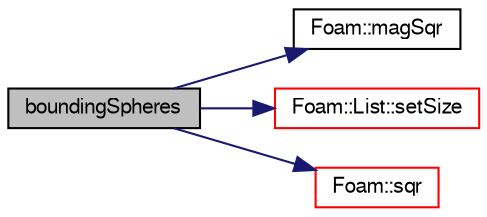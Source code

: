 digraph "boundingSpheres"
{
  bgcolor="transparent";
  edge [fontname="FreeSans",fontsize="10",labelfontname="FreeSans",labelfontsize="10"];
  node [fontname="FreeSans",fontsize="10",shape=record];
  rankdir="LR";
  Node1 [label="boundingSpheres",height=0.2,width=0.4,color="black", fillcolor="grey75", style="filled" fontcolor="black"];
  Node1 -> Node2 [color="midnightblue",fontsize="10",style="solid",fontname="FreeSans"];
  Node2 [label="Foam::magSqr",height=0.2,width=0.4,color="black",URL="$a10237.html#ae6fff2c6981e6d9618aa5038e69def6e"];
  Node1 -> Node3 [color="midnightblue",fontsize="10",style="solid",fontname="FreeSans"];
  Node3 [label="Foam::List::setSize",height=0.2,width=0.4,color="red",URL="$a01325.html#aedb985ffeaf1bdbfeccc2a8730405703",tooltip="Reset size of List. "];
  Node1 -> Node4 [color="midnightblue",fontsize="10",style="solid",fontname="FreeSans"];
  Node4 [label="Foam::sqr",height=0.2,width=0.4,color="red",URL="$a10237.html#a277dc11c581d53826ab5090b08f3b17b"];
}
